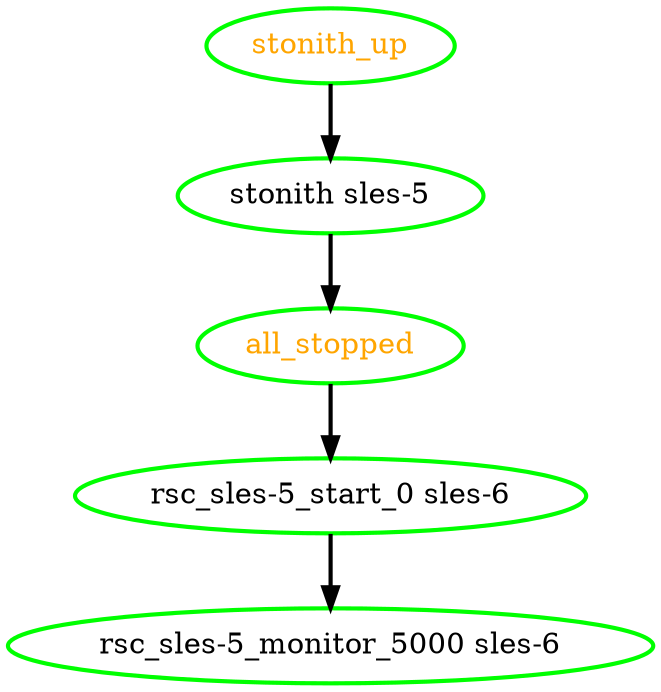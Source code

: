 digraph "g" {
"all_stopped" -> "rsc_sles-5_start_0 sles-6" [ style = bold]
"all_stopped" [ style=bold color="green" fontcolor="orange"  ]
"rsc_sles-5_monitor_5000 sles-6" [ style=bold color="green" fontcolor="black"  ]
"rsc_sles-5_start_0 sles-6" -> "rsc_sles-5_monitor_5000 sles-6" [ style = bold]
"rsc_sles-5_start_0 sles-6" [ style=bold color="green" fontcolor="black"  ]
"stonith sles-5" -> "all_stopped" [ style = bold]
"stonith sles-5" [ style=bold color="green" fontcolor="black"  ]
"stonith_up" -> "stonith sles-5" [ style = bold]
"stonith_up" [ style=bold color="green" fontcolor="orange"  ]
}
